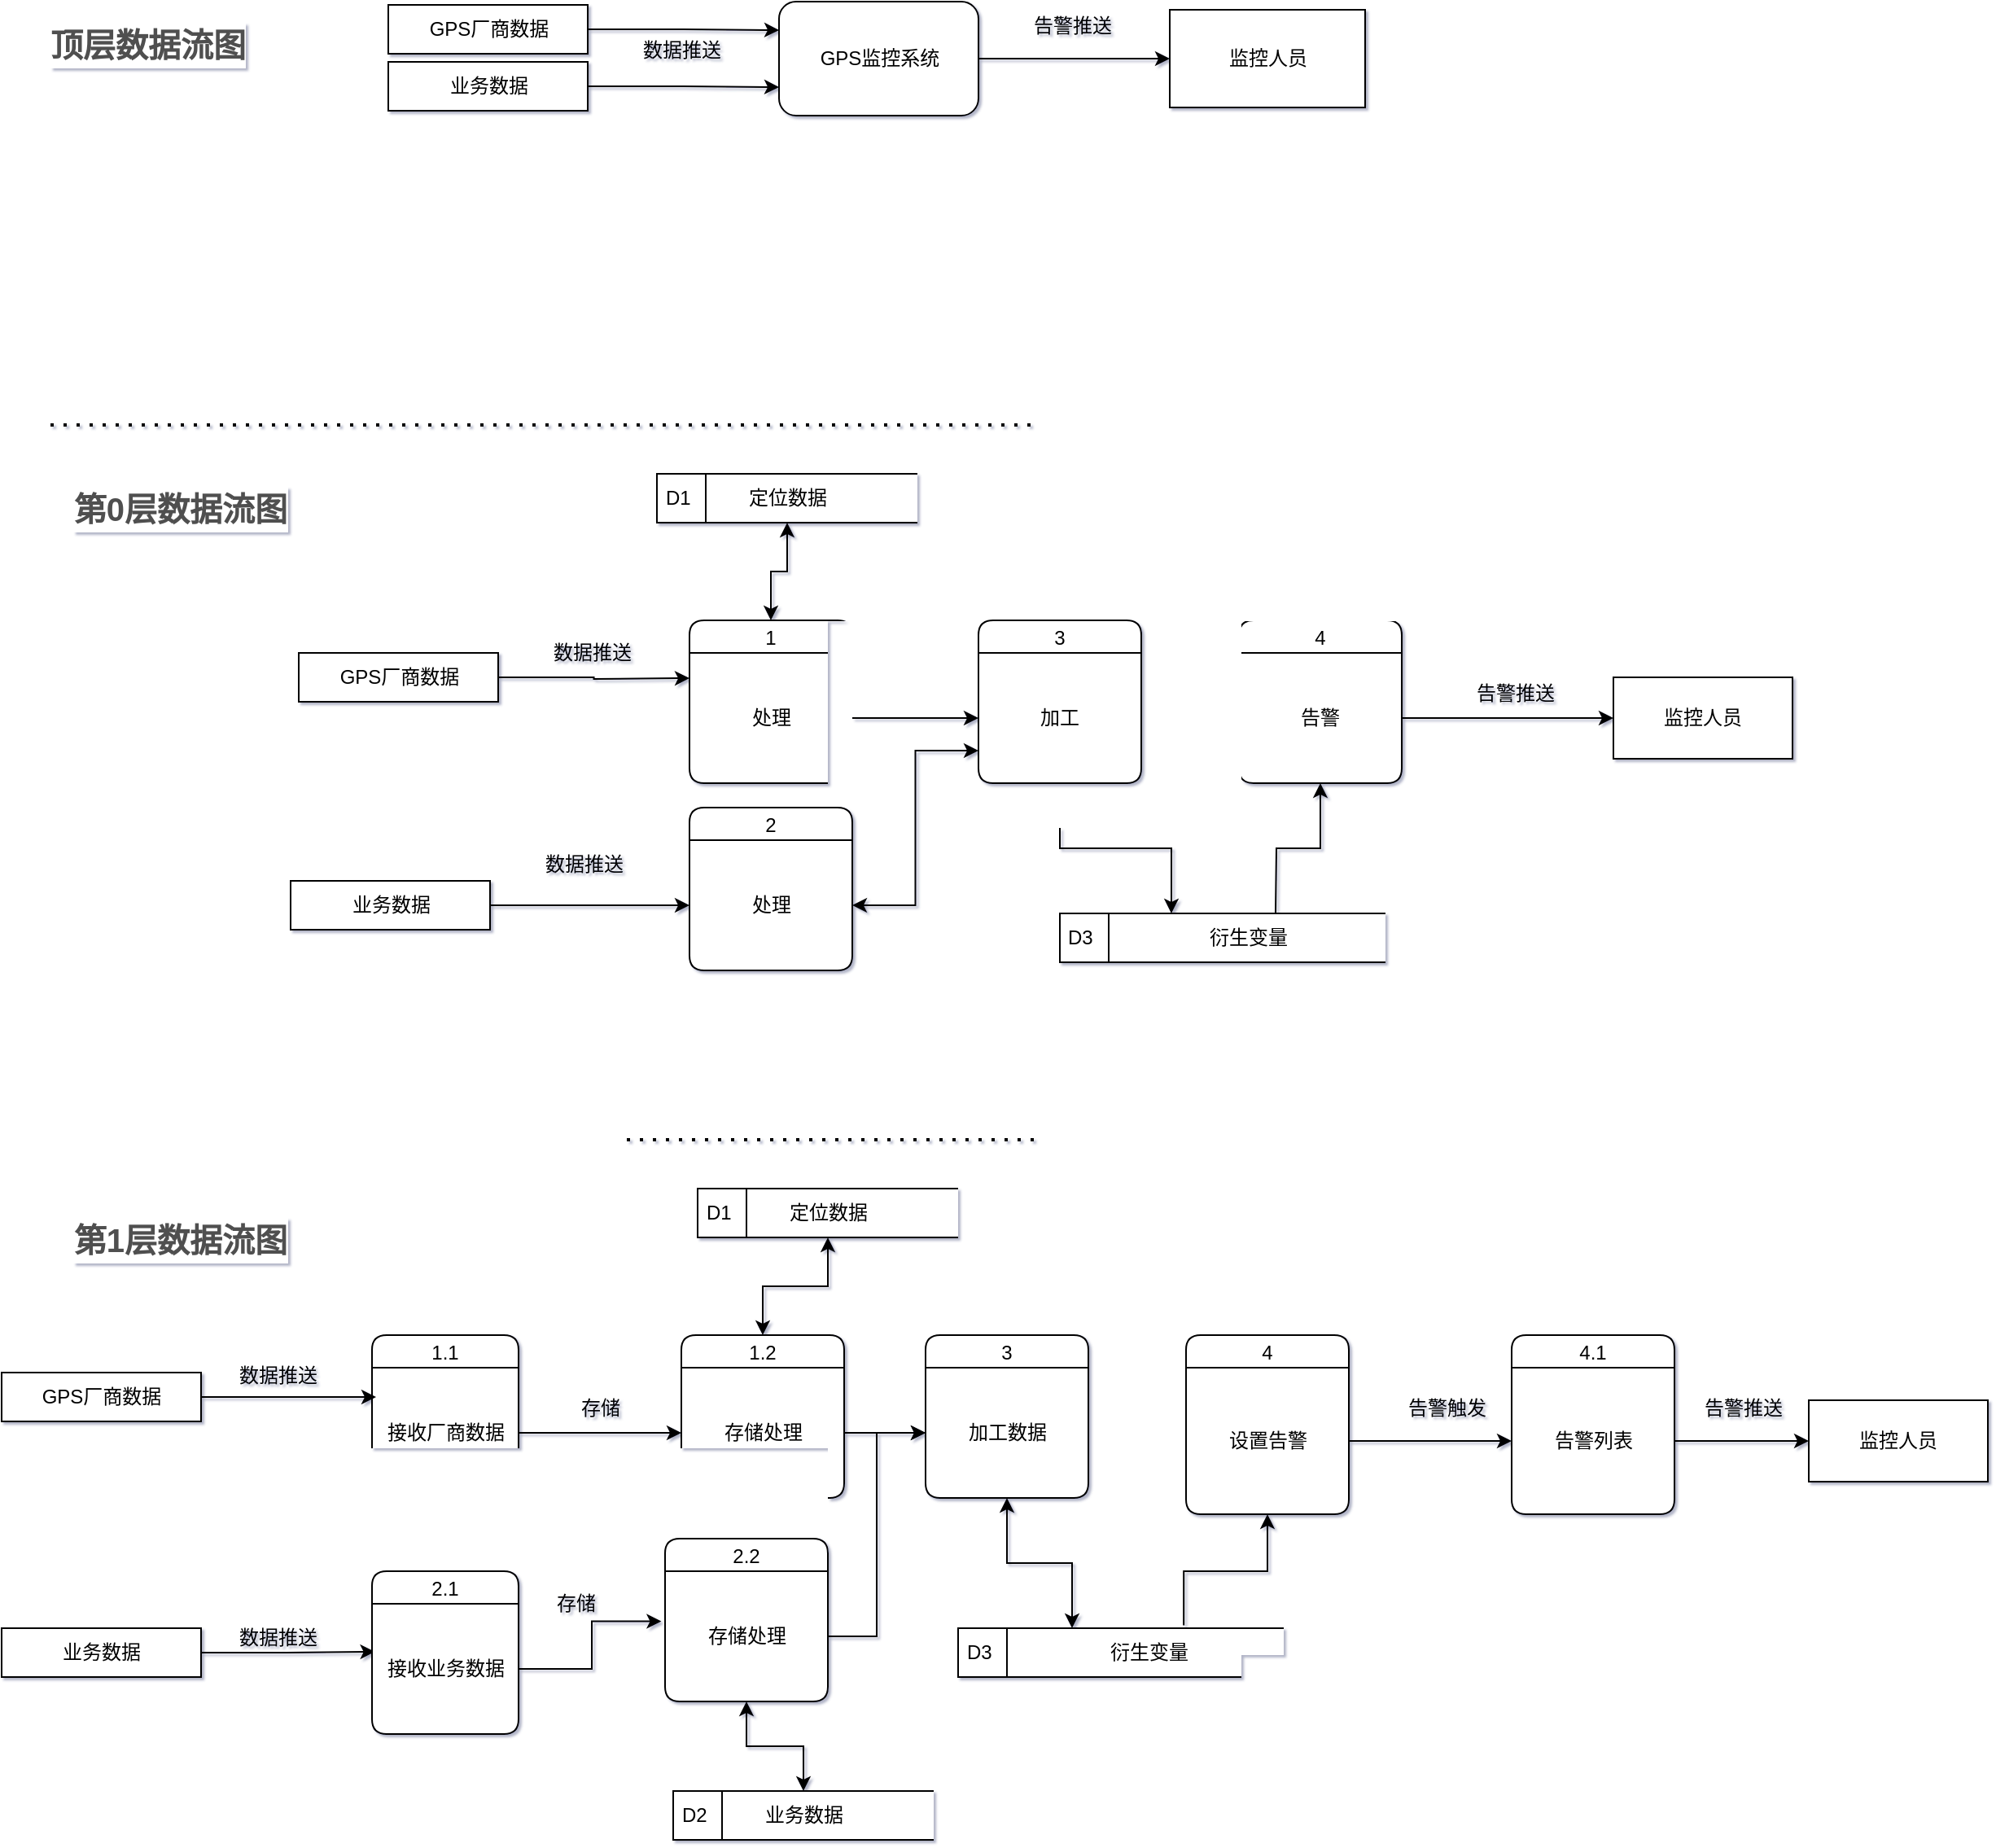 <mxfile version="20.3.1" type="github">
  <diagram name="Page-1" id="b520641d-4fe3-3701-9064-5fc419738815">
    <mxGraphModel dx="1550" dy="955" grid="1" gridSize="10" guides="1" tooltips="1" connect="1" arrows="1" fold="1" page="1" pageScale="1" pageWidth="1654" pageHeight="1169" background="none" math="0" shadow="1">
      <root>
        <mxCell id="0" />
        <mxCell id="1" parent="0" />
        <mxCell id="GAWejYHowwfh6FQVTsCk-2" value="D1" style="html=1;dashed=0;whitespace=wrap;shape=mxgraph.dfd.dataStoreID;align=left;spacingLeft=3;points=[[0,0],[0.5,0],[1,0],[0,0.5],[1,0.5],[0,1],[0.5,1],[1,1]];" parent="1" vertex="1">
          <mxGeometry x="492.5" y="330" width="160" height="30" as="geometry" />
        </mxCell>
        <mxCell id="GAWejYHowwfh6FQVTsCk-23" style="edgeStyle=orthogonalEdgeStyle;rounded=0;orthogonalLoop=1;jettySize=auto;html=1;entryX=0.5;entryY=1;entryDx=0;entryDy=0;startArrow=classic;startFill=1;" parent="1" source="GAWejYHowwfh6FQVTsCk-4" target="GAWejYHowwfh6FQVTsCk-16" edge="1">
          <mxGeometry relative="1" as="geometry" />
        </mxCell>
        <mxCell id="GAWejYHowwfh6FQVTsCk-4" value="1" style="swimlane;fontStyle=0;childLayout=stackLayout;horizontal=1;startSize=20;fillColor=#ffffff;horizontalStack=0;resizeParent=1;resizeParentMax=0;resizeLast=0;collapsible=0;marginBottom=0;swimlaneFillColor=#ffffff;rounded=1;" parent="1" vertex="1">
          <mxGeometry x="512.5" y="420" width="100" height="100" as="geometry" />
        </mxCell>
        <mxCell id="GAWejYHowwfh6FQVTsCk-15" value="处理" style="text;html=1;strokeColor=none;fillColor=none;align=center;verticalAlign=middle;whiteSpace=wrap;rounded=0;" parent="GAWejYHowwfh6FQVTsCk-4" vertex="1">
          <mxGeometry y="20" width="100" height="80" as="geometry" />
        </mxCell>
        <mxCell id="GAWejYHowwfh6FQVTsCk-10" value="" style="edgeStyle=orthogonalEdgeStyle;rounded=0;orthogonalLoop=1;jettySize=auto;html=1;entryX=0;entryY=0.5;entryDx=0;entryDy=0;" parent="1" source="GAWejYHowwfh6FQVTsCk-6" target="GAWejYHowwfh6FQVTsCk-11" edge="1">
          <mxGeometry relative="1" as="geometry">
            <mxPoint x="737.5" y="70" as="targetPoint" />
          </mxGeometry>
        </mxCell>
        <mxCell id="GAWejYHowwfh6FQVTsCk-6" value="GPS监控系统" style="rounded=1;whiteSpace=wrap;html=1;" parent="1" vertex="1">
          <mxGeometry x="567.5" y="40" width="122.5" height="70" as="geometry" />
        </mxCell>
        <mxCell id="GAWejYHowwfh6FQVTsCk-84" style="edgeStyle=orthogonalEdgeStyle;rounded=0;orthogonalLoop=1;jettySize=auto;html=1;exitX=1;exitY=0.5;exitDx=0;exitDy=0;entryX=0;entryY=0.25;entryDx=0;entryDy=0;startArrow=none;startFill=0;" parent="1" source="GAWejYHowwfh6FQVTsCk-7" target="GAWejYHowwfh6FQVTsCk-6" edge="1">
          <mxGeometry relative="1" as="geometry" />
        </mxCell>
        <mxCell id="GAWejYHowwfh6FQVTsCk-7" value="GPS厂商数据" style="rounded=0;whiteSpace=wrap;html=1;" parent="1" vertex="1">
          <mxGeometry x="327.5" y="42" width="122.5" height="30" as="geometry" />
        </mxCell>
        <mxCell id="GAWejYHowwfh6FQVTsCk-11" value="监控人员" style="rounded=0;whiteSpace=wrap;html=1;" parent="1" vertex="1">
          <mxGeometry x="807.5" y="45" width="120" height="60" as="geometry" />
        </mxCell>
        <mxCell id="GAWejYHowwfh6FQVTsCk-12" value="数据推送" style="text;html=1;strokeColor=none;fillColor=none;align=center;verticalAlign=middle;whiteSpace=wrap;rounded=0;" parent="1" vertex="1">
          <mxGeometry x="477.5" y="55" width="60" height="30" as="geometry" />
        </mxCell>
        <mxCell id="GAWejYHowwfh6FQVTsCk-13" value="告警推送" style="text;html=1;strokeColor=none;fillColor=none;align=center;verticalAlign=middle;whiteSpace=wrap;rounded=0;" parent="1" vertex="1">
          <mxGeometry x="717.5" y="40" width="60" height="30" as="geometry" />
        </mxCell>
        <mxCell id="GAWejYHowwfh6FQVTsCk-16" value="定位数据" style="text;html=1;strokeColor=none;fillColor=none;align=center;verticalAlign=middle;whiteSpace=wrap;rounded=0;" parent="1" vertex="1">
          <mxGeometry x="522.5" y="330" width="100" height="30" as="geometry" />
        </mxCell>
        <mxCell id="GAWejYHowwfh6FQVTsCk-24" value="D3" style="html=1;dashed=0;whitespace=wrap;shape=mxgraph.dfd.dataStoreID;align=left;spacingLeft=3;points=[[0,0],[0.5,0],[1,0],[0,0.5],[1,0.5],[0,1],[0.5,1],[1,1]];" parent="1" vertex="1">
          <mxGeometry x="740" y="600" width="200" height="30" as="geometry" />
        </mxCell>
        <mxCell id="GAWejYHowwfh6FQVTsCk-35" style="edgeStyle=orthogonalEdgeStyle;rounded=0;orthogonalLoop=1;jettySize=auto;html=1;exitX=0.75;exitY=0;exitDx=0;exitDy=0;entryX=0.5;entryY=1;entryDx=0;entryDy=0;startArrow=none;startFill=0;" parent="1" target="GAWejYHowwfh6FQVTsCk-28" edge="1">
          <mxGeometry relative="1" as="geometry">
            <mxPoint x="872.5" y="600.0" as="sourcePoint" />
          </mxGeometry>
        </mxCell>
        <mxCell id="GAWejYHowwfh6FQVTsCk-25" value="衍生变量" style="text;html=1;strokeColor=none;fillColor=none;align=center;verticalAlign=middle;whiteSpace=wrap;rounded=0;" parent="1" vertex="1">
          <mxGeometry x="761" y="600" width="190" height="30" as="geometry" />
        </mxCell>
        <mxCell id="GAWejYHowwfh6FQVTsCk-26" style="edgeStyle=orthogonalEdgeStyle;rounded=0;orthogonalLoop=1;jettySize=auto;html=1;exitX=0.5;exitY=1;exitDx=0;exitDy=0;startArrow=none;startFill=0;entryX=0.25;entryY=0;entryDx=0;entryDy=0;" parent="1" source="GAWejYHowwfh6FQVTsCk-98" target="GAWejYHowwfh6FQVTsCk-25" edge="1">
          <mxGeometry relative="1" as="geometry">
            <mxPoint x="612.5" y="580" as="targetPoint" />
          </mxGeometry>
        </mxCell>
        <mxCell id="GAWejYHowwfh6FQVTsCk-27" value="4" style="swimlane;fontStyle=0;childLayout=stackLayout;horizontal=1;startSize=20;fillColor=#ffffff;horizontalStack=0;resizeParent=1;resizeParentMax=0;resizeLast=0;collapsible=0;marginBottom=0;swimlaneFillColor=#ffffff;rounded=1;" parent="1" vertex="1">
          <mxGeometry x="850" y="420" width="100" height="100" as="geometry" />
        </mxCell>
        <mxCell id="GAWejYHowwfh6FQVTsCk-28" value="告警" style="text;html=1;strokeColor=none;fillColor=none;align=center;verticalAlign=middle;whiteSpace=wrap;rounded=0;" parent="GAWejYHowwfh6FQVTsCk-27" vertex="1">
          <mxGeometry y="20" width="100" height="80" as="geometry" />
        </mxCell>
        <mxCell id="GAWejYHowwfh6FQVTsCk-32" value="监控人员" style="rounded=0;whiteSpace=wrap;html=1;" parent="1" vertex="1">
          <mxGeometry x="1080" y="455" width="110" height="50" as="geometry" />
        </mxCell>
        <mxCell id="GAWejYHowwfh6FQVTsCk-34" style="edgeStyle=orthogonalEdgeStyle;rounded=0;orthogonalLoop=1;jettySize=auto;html=1;exitX=1;exitY=0.5;exitDx=0;exitDy=0;entryX=0;entryY=0.5;entryDx=0;entryDy=0;startArrow=none;startFill=0;" parent="1" source="GAWejYHowwfh6FQVTsCk-28" target="GAWejYHowwfh6FQVTsCk-32" edge="1">
          <mxGeometry relative="1" as="geometry" />
        </mxCell>
        <mxCell id="GAWejYHowwfh6FQVTsCk-36" value="告警推送" style="text;html=1;strokeColor=none;fillColor=none;align=center;verticalAlign=middle;whiteSpace=wrap;rounded=0;" parent="1" vertex="1">
          <mxGeometry x="990" y="450" width="60" height="30" as="geometry" />
        </mxCell>
        <mxCell id="GAWejYHowwfh6FQVTsCk-39" value="D1" style="html=1;dashed=0;whitespace=wrap;shape=mxgraph.dfd.dataStoreID;align=left;spacingLeft=3;points=[[0,0],[0.5,0],[1,0],[0,0.5],[1,0.5],[0,1],[0.5,1],[1,1]];" parent="1" vertex="1">
          <mxGeometry x="517.5" y="769" width="160" height="30" as="geometry" />
        </mxCell>
        <mxCell id="GAWejYHowwfh6FQVTsCk-42" style="edgeStyle=orthogonalEdgeStyle;rounded=0;orthogonalLoop=1;jettySize=auto;html=1;entryX=0.5;entryY=1;entryDx=0;entryDy=0;startArrow=classic;startFill=1;" parent="1" source="GAWejYHowwfh6FQVTsCk-43" target="GAWejYHowwfh6FQVTsCk-45" edge="1">
          <mxGeometry relative="1" as="geometry" />
        </mxCell>
        <mxCell id="GAWejYHowwfh6FQVTsCk-43" value="1.2" style="swimlane;fontStyle=0;childLayout=stackLayout;horizontal=1;startSize=20;fillColor=#ffffff;horizontalStack=0;resizeParent=1;resizeParentMax=0;resizeLast=0;collapsible=0;marginBottom=0;swimlaneFillColor=#ffffff;rounded=1;" parent="1" vertex="1">
          <mxGeometry x="507.5" y="859" width="100" height="100" as="geometry" />
        </mxCell>
        <mxCell id="GAWejYHowwfh6FQVTsCk-44" value="存储处理" style="text;html=1;strokeColor=none;fillColor=none;align=center;verticalAlign=middle;whiteSpace=wrap;rounded=0;" parent="GAWejYHowwfh6FQVTsCk-43" vertex="1">
          <mxGeometry y="20" width="100" height="80" as="geometry" />
        </mxCell>
        <mxCell id="GAWejYHowwfh6FQVTsCk-45" value="定位数据" style="text;html=1;strokeColor=none;fillColor=none;align=center;verticalAlign=middle;whiteSpace=wrap;rounded=0;" parent="1" vertex="1">
          <mxGeometry x="547.5" y="769" width="100" height="30" as="geometry" />
        </mxCell>
        <mxCell id="GAWejYHowwfh6FQVTsCk-47" value="D3" style="html=1;dashed=0;whitespace=wrap;shape=mxgraph.dfd.dataStoreID;align=left;spacingLeft=3;points=[[0,0],[0.5,0],[1,0],[0,0.5],[1,0.5],[0,1],[0.5,1],[1,1]];" parent="1" vertex="1">
          <mxGeometry x="677.5" y="1039" width="200" height="30" as="geometry" />
        </mxCell>
        <mxCell id="GAWejYHowwfh6FQVTsCk-48" style="edgeStyle=orthogonalEdgeStyle;rounded=0;orthogonalLoop=1;jettySize=auto;html=1;exitX=0.611;exitY=-0.06;exitDx=0;exitDy=0;entryX=0.5;entryY=1;entryDx=0;entryDy=0;startArrow=none;startFill=0;exitPerimeter=0;" parent="1" source="GAWejYHowwfh6FQVTsCk-49" target="GAWejYHowwfh6FQVTsCk-52" edge="1">
          <mxGeometry relative="1" as="geometry">
            <mxPoint x="840" y="1039" as="sourcePoint" />
          </mxGeometry>
        </mxCell>
        <mxCell id="GAWejYHowwfh6FQVTsCk-49" value="衍生变量" style="text;html=1;strokeColor=none;fillColor=none;align=center;verticalAlign=middle;whiteSpace=wrap;rounded=0;" parent="1" vertex="1">
          <mxGeometry x="700" y="1039" width="190" height="30" as="geometry" />
        </mxCell>
        <mxCell id="GAWejYHowwfh6FQVTsCk-50" style="edgeStyle=orthogonalEdgeStyle;rounded=0;orthogonalLoop=1;jettySize=auto;html=1;exitX=0.5;exitY=1;exitDx=0;exitDy=0;startArrow=classic;startFill=1;entryX=0.25;entryY=0;entryDx=0;entryDy=0;" parent="1" source="GAWejYHowwfh6FQVTsCk-68" target="GAWejYHowwfh6FQVTsCk-49" edge="1">
          <mxGeometry relative="1" as="geometry">
            <mxPoint x="637.5" y="1019" as="targetPoint" />
          </mxGeometry>
        </mxCell>
        <mxCell id="GAWejYHowwfh6FQVTsCk-51" value="4" style="swimlane;fontStyle=0;childLayout=stackLayout;horizontal=1;startSize=20;fillColor=#ffffff;horizontalStack=0;resizeParent=1;resizeParentMax=0;resizeLast=0;collapsible=0;marginBottom=0;swimlaneFillColor=#ffffff;rounded=1;" parent="1" vertex="1">
          <mxGeometry x="817.5" y="859" width="100" height="110" as="geometry" />
        </mxCell>
        <mxCell id="GAWejYHowwfh6FQVTsCk-52" value="设置告警" style="text;html=1;strokeColor=none;fillColor=none;align=center;verticalAlign=middle;whiteSpace=wrap;rounded=0;" parent="GAWejYHowwfh6FQVTsCk-51" vertex="1">
          <mxGeometry y="20" width="100" height="90" as="geometry" />
        </mxCell>
        <mxCell id="GAWejYHowwfh6FQVTsCk-54" style="edgeStyle=orthogonalEdgeStyle;rounded=0;orthogonalLoop=1;jettySize=auto;html=1;exitX=1;exitY=0.5;exitDx=0;exitDy=0;startArrow=none;startFill=0;" parent="1" source="GAWejYHowwfh6FQVTsCk-52" edge="1">
          <mxGeometry relative="1" as="geometry">
            <mxPoint x="1017.5" y="924" as="targetPoint" />
          </mxGeometry>
        </mxCell>
        <mxCell id="GAWejYHowwfh6FQVTsCk-55" value="告警触发" style="text;html=1;strokeColor=none;fillColor=none;align=center;verticalAlign=middle;whiteSpace=wrap;rounded=0;" parent="1" vertex="1">
          <mxGeometry x="947.5" y="889" width="60" height="30" as="geometry" />
        </mxCell>
        <mxCell id="GAWejYHowwfh6FQVTsCk-60" value="1.1" style="swimlane;fontStyle=0;childLayout=stackLayout;horizontal=1;startSize=20;fillColor=#ffffff;horizontalStack=0;resizeParent=1;resizeParentMax=0;resizeLast=0;collapsible=0;marginBottom=0;swimlaneFillColor=#ffffff;rounded=1;" parent="1" vertex="1">
          <mxGeometry x="317.5" y="859" width="90" height="100" as="geometry" />
        </mxCell>
        <mxCell id="GAWejYHowwfh6FQVTsCk-61" value="接收厂商数据" style="text;html=1;strokeColor=none;fillColor=none;align=center;verticalAlign=middle;whiteSpace=wrap;rounded=0;" parent="GAWejYHowwfh6FQVTsCk-60" vertex="1">
          <mxGeometry y="20" width="90" height="80" as="geometry" />
        </mxCell>
        <mxCell id="GAWejYHowwfh6FQVTsCk-63" style="edgeStyle=orthogonalEdgeStyle;rounded=0;orthogonalLoop=1;jettySize=auto;html=1;exitX=1;exitY=0.5;exitDx=0;exitDy=0;startArrow=none;startFill=0;" parent="1" source="GAWejYHowwfh6FQVTsCk-61" target="GAWejYHowwfh6FQVTsCk-44" edge="1">
          <mxGeometry relative="1" as="geometry" />
        </mxCell>
        <mxCell id="GAWejYHowwfh6FQVTsCk-65" value="存储" style="text;html=1;strokeColor=none;fillColor=none;align=center;verticalAlign=middle;whiteSpace=wrap;rounded=0;" parent="1" vertex="1">
          <mxGeometry x="407.5" y="889" width="100" height="30" as="geometry" />
        </mxCell>
        <mxCell id="GAWejYHowwfh6FQVTsCk-67" value="3" style="swimlane;fontStyle=0;childLayout=stackLayout;horizontal=1;startSize=20;fillColor=#ffffff;horizontalStack=0;resizeParent=1;resizeParentMax=0;resizeLast=0;collapsible=0;marginBottom=0;swimlaneFillColor=#ffffff;rounded=1;" parent="1" vertex="1">
          <mxGeometry x="657.5" y="859" width="100" height="100" as="geometry" />
        </mxCell>
        <mxCell id="GAWejYHowwfh6FQVTsCk-68" value="加工数据" style="text;html=1;strokeColor=none;fillColor=none;align=center;verticalAlign=middle;whiteSpace=wrap;rounded=0;" parent="GAWejYHowwfh6FQVTsCk-67" vertex="1">
          <mxGeometry y="20" width="100" height="80" as="geometry" />
        </mxCell>
        <mxCell id="GAWejYHowwfh6FQVTsCk-69" style="edgeStyle=orthogonalEdgeStyle;rounded=0;orthogonalLoop=1;jettySize=auto;html=1;exitX=1;exitY=0.5;exitDx=0;exitDy=0;startArrow=none;startFill=0;" parent="1" source="GAWejYHowwfh6FQVTsCk-44" target="GAWejYHowwfh6FQVTsCk-68" edge="1">
          <mxGeometry relative="1" as="geometry" />
        </mxCell>
        <mxCell id="GAWejYHowwfh6FQVTsCk-71" value="4.1" style="swimlane;fontStyle=0;childLayout=stackLayout;horizontal=1;startSize=20;fillColor=#ffffff;horizontalStack=0;resizeParent=1;resizeParentMax=0;resizeLast=0;collapsible=0;marginBottom=0;swimlaneFillColor=#ffffff;rounded=1;" parent="1" vertex="1">
          <mxGeometry x="1017.5" y="859" width="100" height="110" as="geometry" />
        </mxCell>
        <mxCell id="GAWejYHowwfh6FQVTsCk-72" value="告警列表" style="text;html=1;strokeColor=none;fillColor=none;align=center;verticalAlign=middle;whiteSpace=wrap;rounded=0;" parent="GAWejYHowwfh6FQVTsCk-71" vertex="1">
          <mxGeometry y="20" width="100" height="90" as="geometry" />
        </mxCell>
        <mxCell id="GAWejYHowwfh6FQVTsCk-74" value="监控人员" style="rounded=0;whiteSpace=wrap;html=1;" parent="1" vertex="1">
          <mxGeometry x="1200" y="899" width="110" height="50" as="geometry" />
        </mxCell>
        <mxCell id="GAWejYHowwfh6FQVTsCk-76" value="告警推送" style="text;html=1;strokeColor=none;fillColor=none;align=center;verticalAlign=middle;whiteSpace=wrap;rounded=0;" parent="1" vertex="1">
          <mxGeometry x="1130" y="889" width="60" height="30" as="geometry" />
        </mxCell>
        <mxCell id="GAWejYHowwfh6FQVTsCk-78" value="" style="endArrow=none;dashed=1;html=1;dashPattern=1 3;strokeWidth=2;rounded=0;" parent="1" edge="1">
          <mxGeometry width="50" height="50" relative="1" as="geometry">
            <mxPoint x="120" y="300" as="sourcePoint" />
            <mxPoint x="1160" y="300" as="targetPoint" />
          </mxGeometry>
        </mxCell>
        <mxCell id="GAWejYHowwfh6FQVTsCk-79" value="" style="endArrow=none;dashed=1;html=1;dashPattern=1 3;strokeWidth=2;rounded=0;" parent="1" edge="1">
          <mxGeometry width="50" height="50" relative="1" as="geometry">
            <mxPoint x="130" y="739" as="sourcePoint" />
            <mxPoint x="1170" y="739" as="targetPoint" />
          </mxGeometry>
        </mxCell>
        <mxCell id="GAWejYHowwfh6FQVTsCk-80" value="&lt;h3 style=&quot;box-sizing: border-box; outline: 0px; margin: 8px 0px 16px; padding: 0px; font-family: &amp;quot;PingFang SC&amp;quot;, &amp;quot;Microsoft YaHei&amp;quot;, SimHei, Arial, SimSun; font-size: 20px; color: rgb(79, 79, 79); line-height: 28px; overflow-wrap: break-word; font-variant-ligatures: no-common-ligatures; text-align: start; background-color: rgb(255, 255, 255);&quot;&gt;顶层数据流图&lt;/h3&gt;" style="text;html=1;strokeColor=none;fillColor=none;align=center;verticalAlign=middle;whiteSpace=wrap;rounded=0;" parent="1" vertex="1">
          <mxGeometry x="90" y="55" width="180" height="30" as="geometry" />
        </mxCell>
        <mxCell id="GAWejYHowwfh6FQVTsCk-81" value="&lt;h3 style=&quot;box-sizing: border-box; outline: 0px; margin: 8px 0px 16px; padding: 0px; font-family: &amp;quot;PingFang SC&amp;quot;, &amp;quot;Microsoft YaHei&amp;quot;, SimHei, Arial, SimSun; font-size: 20px; color: rgb(79, 79, 79); line-height: 28px; overflow-wrap: break-word; font-variant-ligatures: no-common-ligatures; text-align: start; background-color: rgb(255, 255, 255);&quot;&gt;第0层数据流图&lt;/h3&gt;" style="text;html=1;strokeColor=none;fillColor=none;align=center;verticalAlign=middle;whiteSpace=wrap;rounded=0;" parent="1" vertex="1">
          <mxGeometry x="110" y="340" width="180" height="30" as="geometry" />
        </mxCell>
        <mxCell id="GAWejYHowwfh6FQVTsCk-82" value="&lt;h3 style=&quot;box-sizing: border-box; outline: 0px; margin: 8px 0px 16px; padding: 0px; font-family: &amp;quot;PingFang SC&amp;quot;, &amp;quot;Microsoft YaHei&amp;quot;, SimHei, Arial, SimSun; font-size: 20px; color: rgb(79, 79, 79); line-height: 28px; overflow-wrap: break-word; font-variant-ligatures: no-common-ligatures; text-align: start; background-color: rgb(255, 255, 255);&quot;&gt;第1层数据流图&lt;/h3&gt;" style="text;html=1;strokeColor=none;fillColor=none;align=center;verticalAlign=middle;whiteSpace=wrap;rounded=0;" parent="1" vertex="1">
          <mxGeometry x="110" y="789" width="180" height="30" as="geometry" />
        </mxCell>
        <mxCell id="GAWejYHowwfh6FQVTsCk-83" style="edgeStyle=orthogonalEdgeStyle;rounded=0;orthogonalLoop=1;jettySize=auto;html=1;exitX=1;exitY=0.5;exitDx=0;exitDy=0;entryX=0;entryY=0.5;entryDx=0;entryDy=0;startArrow=none;startFill=0;" parent="1" source="GAWejYHowwfh6FQVTsCk-72" target="GAWejYHowwfh6FQVTsCk-74" edge="1">
          <mxGeometry relative="1" as="geometry" />
        </mxCell>
        <mxCell id="GAWejYHowwfh6FQVTsCk-86" style="edgeStyle=orthogonalEdgeStyle;rounded=0;orthogonalLoop=1;jettySize=auto;html=1;exitX=1;exitY=0.5;exitDx=0;exitDy=0;entryX=0;entryY=0.75;entryDx=0;entryDy=0;startArrow=none;startFill=0;" parent="1" source="GAWejYHowwfh6FQVTsCk-85" target="GAWejYHowwfh6FQVTsCk-6" edge="1">
          <mxGeometry relative="1" as="geometry" />
        </mxCell>
        <mxCell id="GAWejYHowwfh6FQVTsCk-85" value="业务数据" style="rounded=0;whiteSpace=wrap;html=1;" parent="1" vertex="1">
          <mxGeometry x="327.5" y="77" width="122.5" height="30" as="geometry" />
        </mxCell>
        <mxCell id="GAWejYHowwfh6FQVTsCk-87" style="edgeStyle=orthogonalEdgeStyle;rounded=0;orthogonalLoop=1;jettySize=auto;html=1;exitX=1;exitY=0.5;exitDx=0;exitDy=0;entryX=0;entryY=0.25;entryDx=0;entryDy=0;startArrow=none;startFill=0;" parent="1" source="GAWejYHowwfh6FQVTsCk-88" edge="1">
          <mxGeometry relative="1" as="geometry">
            <mxPoint x="512.5" y="455.5" as="targetPoint" />
          </mxGeometry>
        </mxCell>
        <mxCell id="GAWejYHowwfh6FQVTsCk-88" value="GPS厂商数据" style="rounded=0;whiteSpace=wrap;html=1;" parent="1" vertex="1">
          <mxGeometry x="272.5" y="440" width="122.5" height="30" as="geometry" />
        </mxCell>
        <mxCell id="GAWejYHowwfh6FQVTsCk-89" value="数据推送" style="text;html=1;strokeColor=none;fillColor=none;align=center;verticalAlign=middle;whiteSpace=wrap;rounded=0;" parent="1" vertex="1">
          <mxGeometry x="417.5" y="555" width="60" height="30" as="geometry" />
        </mxCell>
        <mxCell id="GAWejYHowwfh6FQVTsCk-90" style="edgeStyle=orthogonalEdgeStyle;rounded=0;orthogonalLoop=1;jettySize=auto;html=1;exitX=1;exitY=0.5;exitDx=0;exitDy=0;startArrow=none;startFill=0;" parent="1" source="GAWejYHowwfh6FQVTsCk-91" edge="1" target="6WVc5P05MNi-9Q3ZvMdZ-11">
          <mxGeometry relative="1" as="geometry">
            <mxPoint x="507.5" y="585.5" as="targetPoint" />
          </mxGeometry>
        </mxCell>
        <mxCell id="GAWejYHowwfh6FQVTsCk-91" value="业务数据" style="rounded=0;whiteSpace=wrap;html=1;" parent="1" vertex="1">
          <mxGeometry x="267.5" y="580" width="122.5" height="30" as="geometry" />
        </mxCell>
        <mxCell id="GAWejYHowwfh6FQVTsCk-92" style="edgeStyle=orthogonalEdgeStyle;rounded=0;orthogonalLoop=1;jettySize=auto;html=1;entryX=0;entryY=0.25;entryDx=0;entryDy=0;startArrow=none;startFill=0;" parent="1" source="GAWejYHowwfh6FQVTsCk-93" edge="1">
          <mxGeometry relative="1" as="geometry">
            <mxPoint x="320" y="897" as="targetPoint" />
            <mxPoint x="202.5" y="896.5" as="sourcePoint" />
          </mxGeometry>
        </mxCell>
        <mxCell id="GAWejYHowwfh6FQVTsCk-93" value="GPS厂商数据" style="rounded=0;whiteSpace=wrap;html=1;" parent="1" vertex="1">
          <mxGeometry x="90" y="882" width="122.5" height="30" as="geometry" />
        </mxCell>
        <mxCell id="GAWejYHowwfh6FQVTsCk-94" value="数据推送" style="text;html=1;strokeColor=none;fillColor=none;align=center;verticalAlign=middle;whiteSpace=wrap;rounded=0;" parent="1" vertex="1">
          <mxGeometry x="230" y="869" width="60" height="30" as="geometry" />
        </mxCell>
        <mxCell id="GAWejYHowwfh6FQVTsCk-95" style="edgeStyle=orthogonalEdgeStyle;rounded=0;orthogonalLoop=1;jettySize=auto;html=1;exitX=1;exitY=0.5;exitDx=0;exitDy=0;entryX=0.02;entryY=0.368;entryDx=0;entryDy=0;startArrow=none;startFill=0;entryPerimeter=0;" parent="1" source="GAWejYHowwfh6FQVTsCk-96" target="GAWejYHowwfh6FQVTsCk-102" edge="1">
          <mxGeometry relative="1" as="geometry">
            <mxPoint x="330" y="1074.5" as="targetPoint" />
          </mxGeometry>
        </mxCell>
        <mxCell id="GAWejYHowwfh6FQVTsCk-96" value="业务数据" style="rounded=0;whiteSpace=wrap;html=1;" parent="1" vertex="1">
          <mxGeometry x="90" y="1039" width="122.5" height="30" as="geometry" />
        </mxCell>
        <mxCell id="GAWejYHowwfh6FQVTsCk-97" value="3" style="swimlane;fontStyle=0;childLayout=stackLayout;horizontal=1;startSize=20;fillColor=#ffffff;horizontalStack=0;resizeParent=1;resizeParentMax=0;resizeLast=0;collapsible=0;marginBottom=0;swimlaneFillColor=#ffffff;rounded=1;" parent="1" vertex="1">
          <mxGeometry x="690" y="420" width="100" height="100" as="geometry" />
        </mxCell>
        <mxCell id="GAWejYHowwfh6FQVTsCk-98" value="加工" style="text;html=1;strokeColor=none;fillColor=none;align=center;verticalAlign=middle;whiteSpace=wrap;rounded=0;" parent="GAWejYHowwfh6FQVTsCk-97" vertex="1">
          <mxGeometry y="20" width="100" height="80" as="geometry" />
        </mxCell>
        <mxCell id="GAWejYHowwfh6FQVTsCk-100" style="edgeStyle=orthogonalEdgeStyle;rounded=0;orthogonalLoop=1;jettySize=auto;html=1;exitX=1;exitY=0.5;exitDx=0;exitDy=0;entryX=0;entryY=0.5;entryDx=0;entryDy=0;startArrow=none;startFill=0;" parent="1" source="GAWejYHowwfh6FQVTsCk-15" target="GAWejYHowwfh6FQVTsCk-98" edge="1">
          <mxGeometry relative="1" as="geometry" />
        </mxCell>
        <mxCell id="GAWejYHowwfh6FQVTsCk-101" value="2.1" style="swimlane;fontStyle=0;childLayout=stackLayout;horizontal=1;startSize=20;fillColor=#ffffff;horizontalStack=0;resizeParent=1;resizeParentMax=0;resizeLast=0;collapsible=0;marginBottom=0;swimlaneFillColor=#ffffff;rounded=1;" parent="1" vertex="1">
          <mxGeometry x="317.5" y="1004" width="90" height="100" as="geometry" />
        </mxCell>
        <mxCell id="GAWejYHowwfh6FQVTsCk-102" value="接收业务数据" style="text;html=1;strokeColor=none;fillColor=none;align=center;verticalAlign=middle;whiteSpace=wrap;rounded=0;" parent="GAWejYHowwfh6FQVTsCk-101" vertex="1">
          <mxGeometry y="20" width="90" height="80" as="geometry" />
        </mxCell>
        <mxCell id="GAWejYHowwfh6FQVTsCk-104" style="edgeStyle=orthogonalEdgeStyle;rounded=0;orthogonalLoop=1;jettySize=auto;html=1;exitX=1;exitY=0.5;exitDx=0;exitDy=0;entryX=-0.023;entryY=0.385;entryDx=0;entryDy=0;startArrow=none;startFill=0;entryPerimeter=0;" parent="1" source="GAWejYHowwfh6FQVTsCk-102" target="6WVc5P05MNi-9Q3ZvMdZ-4" edge="1">
          <mxGeometry relative="1" as="geometry" />
        </mxCell>
        <mxCell id="GAWejYHowwfh6FQVTsCk-105" value="存储" style="text;html=1;strokeColor=none;fillColor=none;align=center;verticalAlign=middle;whiteSpace=wrap;rounded=0;" parent="1" vertex="1">
          <mxGeometry x="392.5" y="1009" width="100" height="30" as="geometry" />
        </mxCell>
        <mxCell id="6WVc5P05MNi-9Q3ZvMdZ-1" value="D2" style="html=1;dashed=0;whitespace=wrap;shape=mxgraph.dfd.dataStoreID;align=left;spacingLeft=3;points=[[0,0],[0.5,0],[1,0],[0,0.5],[1,0.5],[0,1],[0.5,1],[1,1]];" vertex="1" parent="1">
          <mxGeometry x="502.5" y="1139" width="160" height="30" as="geometry" />
        </mxCell>
        <mxCell id="6WVc5P05MNi-9Q3ZvMdZ-3" value="2.2" style="swimlane;fontStyle=0;childLayout=stackLayout;horizontal=1;startSize=20;fillColor=#ffffff;horizontalStack=0;resizeParent=1;resizeParentMax=0;resizeLast=0;collapsible=0;marginBottom=0;swimlaneFillColor=#ffffff;rounded=1;" vertex="1" parent="1">
          <mxGeometry x="497.5" y="984" width="100" height="100" as="geometry" />
        </mxCell>
        <mxCell id="6WVc5P05MNi-9Q3ZvMdZ-4" value="存储处理" style="text;html=1;strokeColor=none;fillColor=none;align=center;verticalAlign=middle;whiteSpace=wrap;rounded=0;" vertex="1" parent="6WVc5P05MNi-9Q3ZvMdZ-3">
          <mxGeometry y="20" width="100" height="80" as="geometry" />
        </mxCell>
        <mxCell id="6WVc5P05MNi-9Q3ZvMdZ-5" value="业务数据" style="text;html=1;strokeColor=none;fillColor=none;align=center;verticalAlign=middle;whiteSpace=wrap;rounded=0;" vertex="1" parent="1">
          <mxGeometry x="532.5" y="1139" width="100" height="30" as="geometry" />
        </mxCell>
        <mxCell id="6WVc5P05MNi-9Q3ZvMdZ-6" style="edgeStyle=orthogonalEdgeStyle;rounded=0;orthogonalLoop=1;jettySize=auto;html=1;exitX=1;exitY=0.5;exitDx=0;exitDy=0;startArrow=none;startFill=0;entryX=0;entryY=0.5;entryDx=0;entryDy=0;" edge="1" parent="1" source="6WVc5P05MNi-9Q3ZvMdZ-4" target="GAWejYHowwfh6FQVTsCk-68">
          <mxGeometry relative="1" as="geometry">
            <mxPoint x="647.5" y="1044" as="targetPoint" />
          </mxGeometry>
        </mxCell>
        <mxCell id="6WVc5P05MNi-9Q3ZvMdZ-7" style="edgeStyle=orthogonalEdgeStyle;rounded=0;orthogonalLoop=1;jettySize=auto;html=1;exitX=0.5;exitY=1;exitDx=0;exitDy=0;entryX=0.5;entryY=0;entryDx=0;entryDy=0;startArrow=classic;startFill=1;" edge="1" parent="1" source="6WVc5P05MNi-9Q3ZvMdZ-4" target="6WVc5P05MNi-9Q3ZvMdZ-5">
          <mxGeometry relative="1" as="geometry" />
        </mxCell>
        <mxCell id="6WVc5P05MNi-9Q3ZvMdZ-9" value="数据推送" style="text;html=1;strokeColor=none;fillColor=none;align=center;verticalAlign=middle;whiteSpace=wrap;rounded=0;" vertex="1" parent="1">
          <mxGeometry x="422.5" y="425" width="60" height="30" as="geometry" />
        </mxCell>
        <mxCell id="6WVc5P05MNi-9Q3ZvMdZ-10" value="2" style="swimlane;fontStyle=0;childLayout=stackLayout;horizontal=1;startSize=20;fillColor=#ffffff;horizontalStack=0;resizeParent=1;resizeParentMax=0;resizeLast=0;collapsible=0;marginBottom=0;swimlaneFillColor=#ffffff;rounded=1;" vertex="1" parent="1">
          <mxGeometry x="512.5" y="535" width="100" height="100" as="geometry" />
        </mxCell>
        <mxCell id="6WVc5P05MNi-9Q3ZvMdZ-11" value="处理" style="text;html=1;strokeColor=none;fillColor=none;align=center;verticalAlign=middle;whiteSpace=wrap;rounded=0;" vertex="1" parent="6WVc5P05MNi-9Q3ZvMdZ-10">
          <mxGeometry y="20" width="100" height="80" as="geometry" />
        </mxCell>
        <mxCell id="6WVc5P05MNi-9Q3ZvMdZ-13" style="edgeStyle=orthogonalEdgeStyle;rounded=0;orthogonalLoop=1;jettySize=auto;html=1;exitX=1;exitY=0.5;exitDx=0;exitDy=0;entryX=0;entryY=0.75;entryDx=0;entryDy=0;startArrow=classic;startFill=1;" edge="1" parent="1" source="6WVc5P05MNi-9Q3ZvMdZ-11" target="GAWejYHowwfh6FQVTsCk-98">
          <mxGeometry relative="1" as="geometry" />
        </mxCell>
        <mxCell id="6WVc5P05MNi-9Q3ZvMdZ-15" value="数据推送" style="text;html=1;strokeColor=none;fillColor=none;align=center;verticalAlign=middle;whiteSpace=wrap;rounded=0;" vertex="1" parent="1">
          <mxGeometry x="230" y="1030" width="60" height="30" as="geometry" />
        </mxCell>
      </root>
    </mxGraphModel>
  </diagram>
</mxfile>
